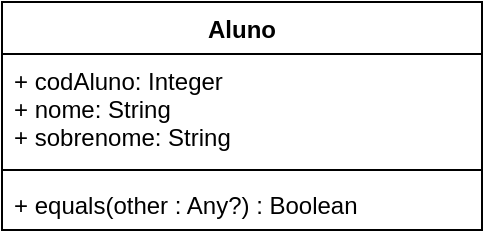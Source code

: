 <?xml version="1.0" encoding="UTF-8"?>
<mxfile version="13.7.5" type="google"><diagram id="TrO-ONN2h8IGn3uoQb14" name="Page-1"><mxGraphModel dx="862" dy="494" grid="1" gridSize="10" guides="1" tooltips="1" connect="1" arrows="1" fold="1" page="1" pageScale="1" pageWidth="827" pageHeight="1169" math="0" shadow="0"><root><mxCell id="0"/><mxCell id="1" parent="0"/><mxCell id="coKJ4FbDAw2btyWbEVKV-5" value="Aluno" style="swimlane;fontStyle=1;align=center;verticalAlign=top;childLayout=stackLayout;horizontal=1;startSize=26;horizontalStack=0;resizeParent=1;resizeParentMax=0;resizeLast=0;collapsible=1;marginBottom=0;" parent="1" vertex="1"><mxGeometry x="40" y="40" width="240" height="114" as="geometry"/></mxCell><mxCell id="coKJ4FbDAw2btyWbEVKV-6" value="+ codAluno: Integer&#10;+ nome: String&#10;+ sobrenome: String&#10;" style="text;strokeColor=none;fillColor=none;align=left;verticalAlign=top;spacingLeft=4;spacingRight=4;overflow=hidden;rotatable=0;points=[[0,0.5],[1,0.5]];portConstraint=eastwest;" parent="coKJ4FbDAw2btyWbEVKV-5" vertex="1"><mxGeometry y="26" width="240" height="54" as="geometry"/></mxCell><mxCell id="coKJ4FbDAw2btyWbEVKV-7" value="" style="line;strokeWidth=1;fillColor=none;align=left;verticalAlign=middle;spacingTop=-1;spacingLeft=3;spacingRight=3;rotatable=0;labelPosition=right;points=[];portConstraint=eastwest;" parent="coKJ4FbDAw2btyWbEVKV-5" vertex="1"><mxGeometry y="80" width="240" height="8" as="geometry"/></mxCell><mxCell id="coKJ4FbDAw2btyWbEVKV-8" value="+ equals(other : Any?) : Boolean" style="text;strokeColor=none;fillColor=none;align=left;verticalAlign=top;spacingLeft=4;spacingRight=4;overflow=hidden;rotatable=0;points=[[0,0.5],[1,0.5]];portConstraint=eastwest;" parent="coKJ4FbDAw2btyWbEVKV-5" vertex="1"><mxGeometry y="88" width="240" height="26" as="geometry"/></mxCell></root></mxGraphModel></diagram></mxfile>
